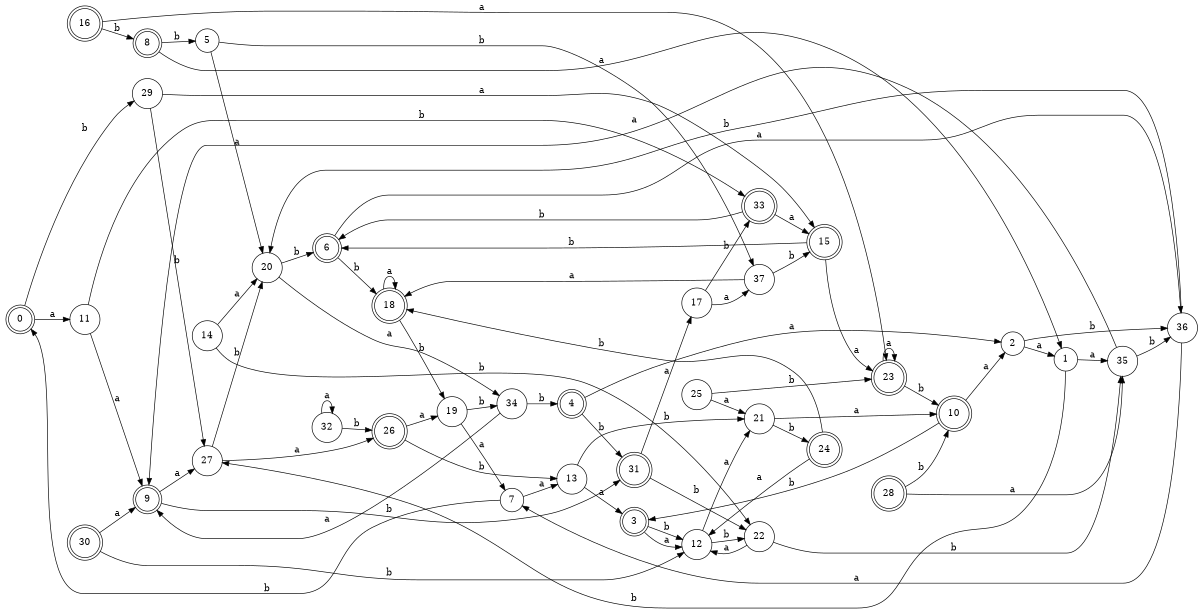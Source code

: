 digraph n31_4 {
__start0 [label="" shape="none"];

rankdir=LR;
size="8,5";

s0 [style="rounded,filled", color="black", fillcolor="white" shape="doublecircle", label="0"];
s1 [style="filled", color="black", fillcolor="white" shape="circle", label="1"];
s2 [style="filled", color="black", fillcolor="white" shape="circle", label="2"];
s3 [style="rounded,filled", color="black", fillcolor="white" shape="doublecircle", label="3"];
s4 [style="rounded,filled", color="black", fillcolor="white" shape="doublecircle", label="4"];
s5 [style="filled", color="black", fillcolor="white" shape="circle", label="5"];
s6 [style="rounded,filled", color="black", fillcolor="white" shape="doublecircle", label="6"];
s7 [style="filled", color="black", fillcolor="white" shape="circle", label="7"];
s8 [style="rounded,filled", color="black", fillcolor="white" shape="doublecircle", label="8"];
s9 [style="rounded,filled", color="black", fillcolor="white" shape="doublecircle", label="9"];
s10 [style="rounded,filled", color="black", fillcolor="white" shape="doublecircle", label="10"];
s11 [style="filled", color="black", fillcolor="white" shape="circle", label="11"];
s12 [style="filled", color="black", fillcolor="white" shape="circle", label="12"];
s13 [style="filled", color="black", fillcolor="white" shape="circle", label="13"];
s14 [style="filled", color="black", fillcolor="white" shape="circle", label="14"];
s15 [style="rounded,filled", color="black", fillcolor="white" shape="doublecircle", label="15"];
s16 [style="rounded,filled", color="black", fillcolor="white" shape="doublecircle", label="16"];
s17 [style="filled", color="black", fillcolor="white" shape="circle", label="17"];
s18 [style="rounded,filled", color="black", fillcolor="white" shape="doublecircle", label="18"];
s19 [style="filled", color="black", fillcolor="white" shape="circle", label="19"];
s20 [style="filled", color="black", fillcolor="white" shape="circle", label="20"];
s21 [style="filled", color="black", fillcolor="white" shape="circle", label="21"];
s22 [style="filled", color="black", fillcolor="white" shape="circle", label="22"];
s23 [style="rounded,filled", color="black", fillcolor="white" shape="doublecircle", label="23"];
s24 [style="rounded,filled", color="black", fillcolor="white" shape="doublecircle", label="24"];
s25 [style="filled", color="black", fillcolor="white" shape="circle", label="25"];
s26 [style="rounded,filled", color="black", fillcolor="white" shape="doublecircle", label="26"];
s27 [style="filled", color="black", fillcolor="white" shape="circle", label="27"];
s28 [style="rounded,filled", color="black", fillcolor="white" shape="doublecircle", label="28"];
s29 [style="filled", color="black", fillcolor="white" shape="circle", label="29"];
s30 [style="rounded,filled", color="black", fillcolor="white" shape="doublecircle", label="30"];
s31 [style="rounded,filled", color="black", fillcolor="white" shape="doublecircle", label="31"];
s32 [style="filled", color="black", fillcolor="white" shape="circle", label="32"];
s33 [style="rounded,filled", color="black", fillcolor="white" shape="doublecircle", label="33"];
s34 [style="filled", color="black", fillcolor="white" shape="circle", label="34"];
s35 [style="filled", color="black", fillcolor="white" shape="circle", label="35"];
s36 [style="filled", color="black", fillcolor="white" shape="circle", label="36"];
s37 [style="filled", color="black", fillcolor="white" shape="circle", label="37"];
s0 -> s11 [label="a"];
s0 -> s29 [label="b"];
s1 -> s35 [label="a"];
s1 -> s27 [label="b"];
s2 -> s1 [label="a"];
s2 -> s36 [label="b"];
s3 -> s12 [label="a"];
s3 -> s12 [label="b"];
s4 -> s2 [label="a"];
s4 -> s31 [label="b"];
s5 -> s20 [label="a"];
s5 -> s37 [label="b"];
s6 -> s36 [label="a"];
s6 -> s18 [label="b"];
s7 -> s13 [label="a"];
s7 -> s0 [label="b"];
s8 -> s1 [label="a"];
s8 -> s5 [label="b"];
s9 -> s27 [label="a"];
s9 -> s31 [label="b"];
s10 -> s2 [label="a"];
s10 -> s3 [label="b"];
s11 -> s9 [label="a"];
s11 -> s33 [label="b"];
s12 -> s21 [label="a"];
s12 -> s22 [label="b"];
s13 -> s3 [label="a"];
s13 -> s21 [label="b"];
s14 -> s20 [label="a"];
s14 -> s22 [label="b"];
s15 -> s23 [label="a"];
s15 -> s6 [label="b"];
s16 -> s23 [label="a"];
s16 -> s8 [label="b"];
s17 -> s37 [label="a"];
s17 -> s33 [label="b"];
s18 -> s18 [label="a"];
s18 -> s19 [label="b"];
s19 -> s7 [label="a"];
s19 -> s34 [label="b"];
s20 -> s34 [label="a"];
s20 -> s6 [label="b"];
s21 -> s10 [label="a"];
s21 -> s24 [label="b"];
s22 -> s12 [label="a"];
s22 -> s35 [label="b"];
s23 -> s23 [label="a"];
s23 -> s10 [label="b"];
s24 -> s12 [label="a"];
s24 -> s18 [label="b"];
s25 -> s21 [label="a"];
s25 -> s23 [label="b"];
s26 -> s19 [label="a"];
s26 -> s13 [label="b"];
s27 -> s26 [label="a"];
s27 -> s20 [label="b"];
s28 -> s35 [label="a"];
s28 -> s10 [label="b"];
s29 -> s15 [label="a"];
s29 -> s27 [label="b"];
s30 -> s9 [label="a"];
s30 -> s12 [label="b"];
s31 -> s17 [label="a"];
s31 -> s22 [label="b"];
s32 -> s32 [label="a"];
s32 -> s26 [label="b"];
s33 -> s15 [label="a"];
s33 -> s6 [label="b"];
s34 -> s9 [label="a"];
s34 -> s4 [label="b"];
s35 -> s9 [label="a"];
s35 -> s36 [label="b"];
s36 -> s7 [label="a"];
s36 -> s20 [label="b"];
s37 -> s18 [label="a"];
s37 -> s15 [label="b"];

}